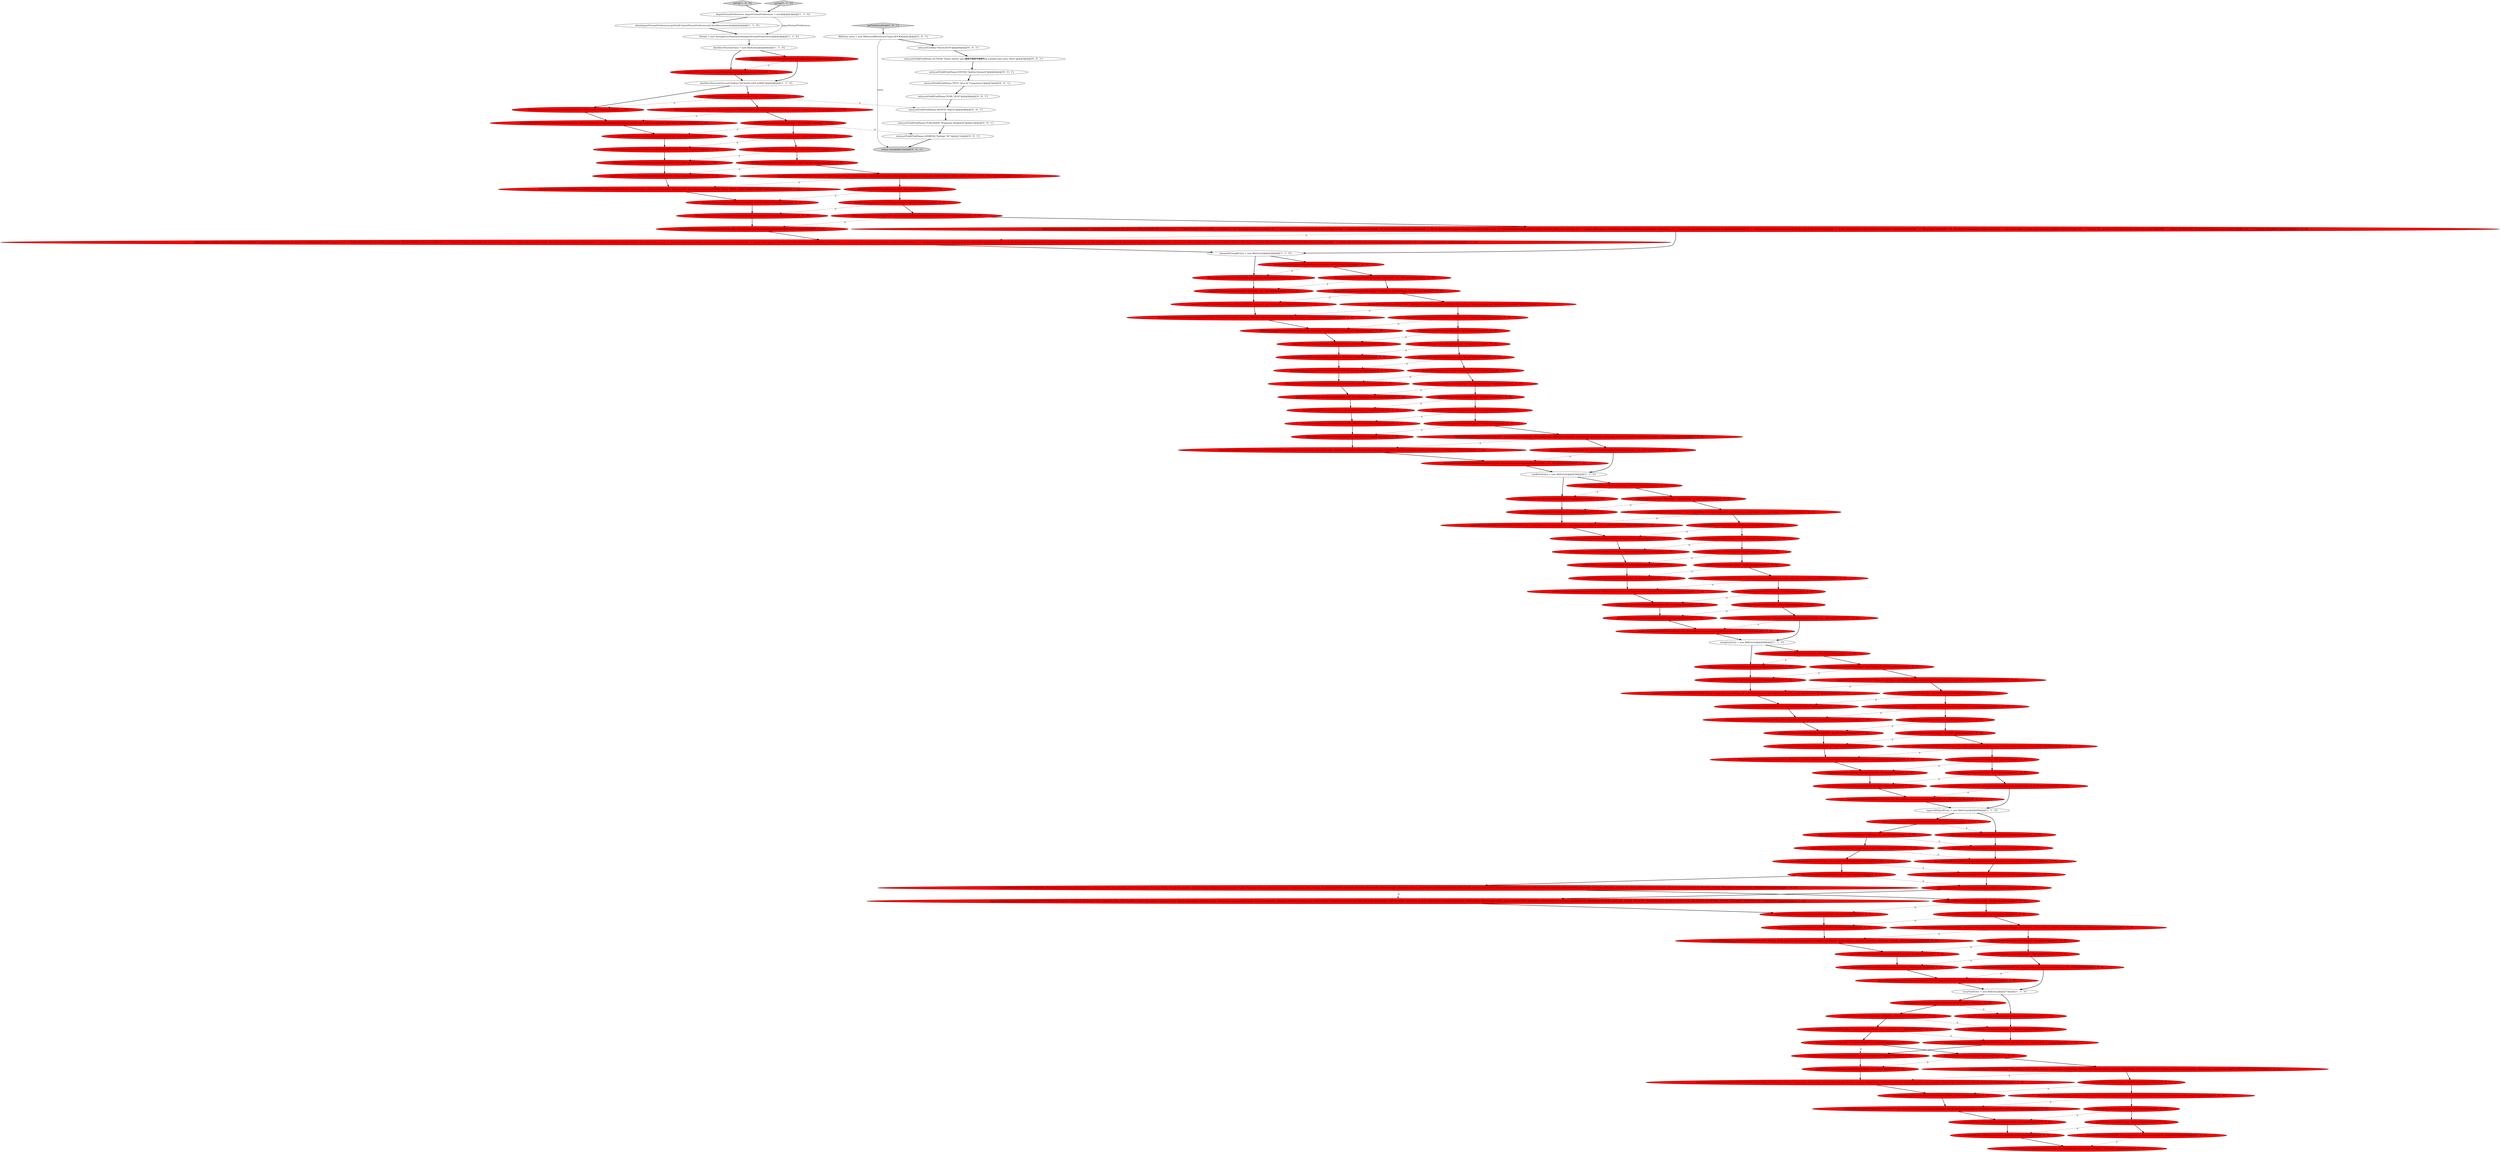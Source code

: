 digraph {
96 [style = filled, label = "diezSliceTheoremEntry.setField(new UnknownField(\"primaryclass\"),\"math-ph\")@@@17@@@['0', '1', '0']", fillcolor = red, shape = ellipse image = "AAA1AAABBB2BBB"];
68 [style = filled, label = "famaeyMcGaughEntry.setField(\"title\",\"Modified Newtonian Dynamics (MOND): Observational Phenomenology and Relativistic Extensions\")@@@24@@@['1', '0', '0']", fillcolor = red, shape = ellipse image = "AAA1AAABBB1BBB"];
78 [style = filled, label = "diezSliceTheoremEntry.setField(\"author\",\"Diez, T.\")@@@9@@@['1', '0', '0']", fillcolor = red, shape = ellipse image = "AAA1AAABBB1BBB"];
29 [style = filled, label = "famaeyMcGaughEntry = new BibEntry()@@@20@@@['1', '1', '0']", fillcolor = white, shape = ellipse image = "AAA0AAABBB1BBB"];
5 [style = filled, label = "ingersollPollardEntry.setField(\"title\",\"Motion in the interiors and atmospheres of Jupiter and Saturn - Scale analysis, anelastic equations, barotropic stability criterion\")@@@69@@@['1', '0', '0']", fillcolor = red, shape = ellipse image = "AAA1AAABBB1BBB"];
39 [style = filled, label = "famaeyMcGaughEntry.setField(\"pages\",\"10\")@@@33@@@['1', '0', '0']", fillcolor = red, shape = ellipse image = "AAA1AAABBB1BBB"];
111 [style = filled, label = "diezSliceTheoremEntry.setType(StandardEntryType.Article)@@@7@@@['0', '1', '0']", fillcolor = red, shape = ellipse image = "AAA1AAABBB2BBB"];
84 [style = filled, label = "luceyPaulEntry.setField(StandardField.VOLUME,\"105\")@@@82@@@['0', '1', '0']", fillcolor = red, shape = ellipse image = "AAA1AAABBB2BBB"];
26 [style = filled, label = "famaeyMcGaughEntry.setField(\"journal\",\"Living Reviews in Relativity\")@@@25@@@['1', '0', '0']", fillcolor = red, shape = ellipse image = "AAA1AAABBB1BBB"];
100 [style = filled, label = "sunWelchEntry.setCiteKey(\"2012NatMa..11...44S\")@@@38@@@['0', '1', '0']", fillcolor = red, shape = ellipse image = "AAA1AAABBB2BBB"];
11 [style = filled, label = "luceyPaulEntry.setType(BiblatexEntryTypes.ARTICLE)@@@74@@@['1', '0', '0']", fillcolor = red, shape = ellipse image = "AAA1AAABBB1BBB"];
0 [style = filled, label = "diezSliceTheoremEntry.setCiteKey(\"2014arXiv1405.2249D\")@@@8@@@['1', '1', '0']", fillcolor = white, shape = ellipse image = "AAA0AAABBB1BBB"];
25 [style = filled, label = "diezSliceTheoremEntry.setField(\"primaryclass\",\"math-ph\")@@@17@@@['1', '0', '0']", fillcolor = red, shape = ellipse image = "AAA1AAABBB1BBB"];
21 [style = filled, label = "famaeyMcGaughEntry.setField(\"month\",\"#sep#\")@@@28@@@['1', '0', '0']", fillcolor = red, shape = ellipse image = "AAA1AAABBB1BBB"];
79 [style = filled, label = "diezSliceTheoremEntry.setField(\"title\",\"Slice theorem for Fr$\backslash$'echet group actions and covariant symplectic field theory\")@@@10@@@['1', '0', '0']", fillcolor = red, shape = ellipse image = "AAA1AAABBB1BBB"];
137 [style = filled, label = "xiongSunEntry.setType(StandardEntryType.Article)@@@49@@@['0', '1', '0']", fillcolor = red, shape = ellipse image = "AAA1AAABBB2BBB"];
56 [style = filled, label = "sunWelchEntry.setField(\"title\",\"Solution-processed small-molecule solar cells with 6.7\% efficiency\")@@@44@@@['1', '0', '0']", fillcolor = red, shape = ellipse image = "AAA1AAABBB1BBB"];
138 [style = filled, label = "famaeyMcGaughEntry.setField(StandardField.MONTH,\"#sep#\")@@@28@@@['0', '1', '0']", fillcolor = red, shape = ellipse image = "AAA1AAABBB2BBB"];
85 [style = filled, label = "diezSliceTheoremEntry.setField(StandardField.MONTH,\"#may#\")@@@16@@@['0', '1', '0']", fillcolor = red, shape = ellipse image = "AAA1AAABBB2BBB"];
9 [style = filled, label = "sunWelchEntry.setField(\"bibtexkey\",\"2012NatMa..11...44S\")@@@38@@@['1', '0', '0']", fillcolor = red, shape = ellipse image = "AAA1AAABBB1BBB"];
162 [style = filled, label = "entry.setField(FieldName.TITLE,\"Java by Comparison\")@@@7@@@['0', '0', '1']", fillcolor = white, shape = ellipse image = "AAA0AAABBB3BBB"];
146 [style = filled, label = "ingersollPollardEntry.setField(StandardField.JOURNAL,\"\icarus\")@@@65@@@['0', '1', '0']", fillcolor = red, shape = ellipse image = "AAA1AAABBB2BBB"];
17 [style = filled, label = "luceyPaulEntry.setField(\"volume\",\"105\")@@@82@@@['1', '0', '0']", fillcolor = red, shape = ellipse image = "AAA1AAABBB1BBB"];
164 [style = filled, label = "entry.setField(FieldName.MONTH,\"March\")@@@9@@@['0', '0', '1']", fillcolor = white, shape = ellipse image = "AAA0AAABBB3BBB"];
113 [style = filled, label = "xiongSunEntry.setField(StandardField.VOLUME,\"45\")@@@57@@@['0', '1', '0']", fillcolor = red, shape = ellipse image = "AAA1AAABBB2BBB"];
119 [style = filled, label = "sunWelchEntry.setField(StandardField.MONTH,\"#jan#\")@@@42@@@['0', '1', '0']", fillcolor = red, shape = ellipse image = "AAA1AAABBB2BBB"];
6 [style = filled, label = "sunWelchEntry.setField(\"doi\",\"10.1038/nmat3160\")@@@40@@@['1', '0', '0']", fillcolor = red, shape = ellipse image = "AAA1AAABBB1BBB"];
99 [style = filled, label = "famaeyMcGaughEntry.setField(new UnknownField(\"eid\"),\"10\")@@@31@@@['0', '1', '0']", fillcolor = red, shape = ellipse image = "AAA1AAABBB2BBB"];
1 [style = filled, label = "ingersollPollardEntry.setField(\"journal\",\"\icarus\")@@@65@@@['1', '0', '0']", fillcolor = red, shape = ellipse image = "AAA1AAABBB1BBB"];
80 [style = filled, label = "ingersollPollardEntry.setField(\"url\",\"http://adsabs.harvard.edu/abs/1982Icar...52...62I\")@@@72@@@['1', '0', '0']", fillcolor = red, shape = ellipse image = "AAA1AAABBB1BBB"];
106 [style = filled, label = "luceyPaulEntry.setField(StandardField.TITLE,\"Lunar iron and titanium abundance algorithms based on final processing of Clementine ultraviolet-visible images\")@@@81@@@['0', '1', '0']", fillcolor = red, shape = ellipse image = "AAA1AAABBB2BBB"];
14 [style = filled, label = "famaeyMcGaughEntry.setField(\"archiveprefix\",\"arXiv\")@@@29@@@['1', '0', '0']", fillcolor = red, shape = ellipse image = "AAA1AAABBB1BBB"];
10 [style = filled, label = "xiongSunEntry.setField(\"author\",\"Xiong, X. and Sun, J. and Barnes, W. and Salomonson, V. and Esposito, J. and Erives, H. and Guenther, B.\")@@@51@@@['1', '0', '0']", fillcolor = red, shape = ellipse image = "AAA1AAABBB1BBB"];
94 [style = filled, label = "xiongSunEntry.setField(StandardField.MONTH,\"#apr#\")@@@54@@@['0', '1', '0']", fillcolor = red, shape = ellipse image = "AAA1AAABBB2BBB"];
57 [style = filled, label = "sunWelchEntry = new BibEntry()@@@36@@@['1', '1', '0']", fillcolor = white, shape = ellipse image = "AAA0AAABBB1BBB"];
130 [style = filled, label = "famaeyMcGaughEntry.setField(StandardField.JOURNAL,\"Living Reviews in Relativity\")@@@25@@@['0', '1', '0']", fillcolor = red, shape = ellipse image = "AAA1AAABBB2BBB"];
19 [style = filled, label = "luceyPaulEntry.setField(\"doi\",\"10.1029/1999JE001117\")@@@77@@@['1', '0', '0']", fillcolor = red, shape = ellipse image = "AAA1AAABBB1BBB"];
76 [style = filled, label = "sunWelchEntry.setField(\"pages\",\"44-48\")@@@43@@@['1', '0', '0']", fillcolor = red, shape = ellipse image = "AAA1AAABBB1BBB"];
102 [style = filled, label = "sunWelchEntry.setField(StandardField.URL,\"http://adsabs.harvard.edu/abs/2012NatMa..11...44S\")@@@47@@@['0', '1', '0']", fillcolor = red, shape = ellipse image = "AAA1AAABBB2BBB"];
32 [style = filled, label = "luceyPaulEntry.setField(\"journal\",\"\jgr\")@@@78@@@['1', '0', '0']", fillcolor = red, shape = ellipse image = "AAA1AAABBB1BBB"];
55 [style = filled, label = "luceyPaulEntry = new BibEntry()@@@73@@@['1', '1', '0']", fillcolor = white, shape = ellipse image = "AAA0AAABBB1BBB"];
103 [style = filled, label = "diezSliceTheoremEntry.setField(StandardField.TITLE,\"Slice theorem for Fr$\backslash$'echet group actions and covariant symplectic field theory\")@@@10@@@['0', '1', '0']", fillcolor = red, shape = ellipse image = "AAA1AAABBB2BBB"];
118 [style = filled, label = "ingersollPollardEntry.setField(StandardField.AUTHOR,\"Ingersoll, A. P. and Pollard, D.\")@@@63@@@['0', '1', '0']", fillcolor = red, shape = ellipse image = "AAA1AAABBB2BBB"];
92 [style = filled, label = "ingersollPollardEntry.setField(StandardField.PAGES,\"62-80\")@@@68@@@['0', '1', '0']", fillcolor = red, shape = ellipse image = "AAA1AAABBB2BBB"];
129 [style = filled, label = "sunWelchEntry.setField(StandardField.JOURNAL,\"Nature Materials\")@@@41@@@['0', '1', '0']", fillcolor = red, shape = ellipse image = "AAA1AAABBB2BBB"];
74 [style = filled, label = "ImportFormatPreferences importFormatPreferences = mock()@@@3@@@['1', '1', '0']", fillcolor = white, shape = ellipse image = "AAA0AAABBB1BBB"];
31 [style = filled, label = "famaeyMcGaughEntry.setField(\"doi\",\"10.12942/lrr-2012-10\")@@@30@@@['1', '0', '0']", fillcolor = red, shape = ellipse image = "AAA1AAABBB1BBB"];
61 [style = filled, label = "sunWelchEntry.setField(\"journal\",\"Nature Materials\")@@@41@@@['1', '0', '0']", fillcolor = red, shape = ellipse image = "AAA1AAABBB1BBB"];
20 [style = filled, label = "diezSliceTheoremEntry.setField(\"year\",\"2014\")@@@11@@@['1', '0', '0']", fillcolor = red, shape = ellipse image = "AAA1AAABBB1BBB"];
125 [style = filled, label = "ingersollPollardEntry.setField(StandardField.VOLUME,\"52\")@@@70@@@['0', '1', '0']", fillcolor = red, shape = ellipse image = "AAA1AAABBB2BBB"];
166 [style = filled, label = "entry.setCiteKey(\"Harrer2018\")@@@4@@@['0', '0', '1']", fillcolor = white, shape = ellipse image = "AAA0AAABBB3BBB"];
105 [style = filled, label = "xiongSunEntry.setField(StandardField.URL,\"http://adsabs.harvard.edu/abs/2007ITGRS..45..879X\")@@@59@@@['0', '1', '0']", fillcolor = red, shape = ellipse image = "AAA1AAABBB2BBB"];
48 [style = filled, label = "xiongSunEntry.setField(\"pages\",\"879-889\")@@@55@@@['1', '0', '0']", fillcolor = red, shape = ellipse image = "AAA1AAABBB1BBB"];
152 [style = filled, label = "luceyPaulEntry.setCiteKey(\"2000JGR...10520297L\")@@@75@@@['0', '1', '0']", fillcolor = red, shape = ellipse image = "AAA1AAABBB2BBB"];
50 [style = filled, label = "sunWelchEntry.setField(\"url\",\"http://adsabs.harvard.edu/abs/2012NatMa..11...44S\")@@@47@@@['1', '0', '0']", fillcolor = red, shape = ellipse image = "AAA1AAABBB1BBB"];
145 [style = filled, label = "sunWelchEntry.setField(StandardField.YEAR,\"2012\")@@@46@@@['0', '1', '0']", fillcolor = red, shape = ellipse image = "AAA1AAABBB2BBB"];
52 [style = filled, label = "ingersollPollardEntry.setField(\"author\",\"Ingersoll, A. P. and Pollard, D.\")@@@63@@@['1', '0', '0']", fillcolor = red, shape = ellipse image = "AAA1AAABBB1BBB"];
30 [style = filled, label = "famaeyMcGaughEntry.setField(\"author\",\"Famaey, B. and McGaugh, S. S.\")@@@23@@@['1', '0', '0']", fillcolor = red, shape = ellipse image = "AAA1AAABBB1BBB"];
97 [style = filled, label = "famaeyMcGaughEntry.setType(StandardEntryType.Article)@@@21@@@['0', '1', '0']", fillcolor = red, shape = ellipse image = "AAA1AAABBB2BBB"];
126 [style = filled, label = "famaeyMcGaughEntry.setCiteKey(\"2012LRR....15...10F\")@@@22@@@['0', '1', '0']", fillcolor = red, shape = ellipse image = "AAA1AAABBB2BBB"];
40 [style = filled, label = "ingersollPollardEntry.setField(\"month\",\"#oct#\")@@@67@@@['1', '0', '0']", fillcolor = red, shape = ellipse image = "AAA1AAABBB1BBB"];
153 [style = filled, label = "sunWelchEntry.setType(StandardEntryType.Article)@@@37@@@['0', '1', '0']", fillcolor = red, shape = ellipse image = "AAA1AAABBB2BBB"];
122 [style = filled, label = "luceyPaulEntry.setField(StandardField.DOI,\"10.1029/1999JE001117\")@@@77@@@['0', '1', '0']", fillcolor = red, shape = ellipse image = "AAA1AAABBB2BBB"];
43 [style = filled, label = "diezSliceTheoremEntry.setField(\"journal\",\"ArXiv e-prints\")@@@14@@@['1', '0', '0']", fillcolor = red, shape = ellipse image = "AAA1AAABBB1BBB"];
154 [style = filled, label = "famaeyMcGaughEntry.setField(StandardField.YEAR,\"2012\")@@@26@@@['0', '1', '0']", fillcolor = red, shape = ellipse image = "AAA1AAABBB2BBB"];
110 [style = filled, label = "xiongSunEntry.setField(StandardField.TITLE,\"Multiyear On-Orbit Calibration and Performance of Terra MODIS Reflective Solar Bands\")@@@56@@@['0', '1', '0']", fillcolor = red, shape = ellipse image = "AAA1AAABBB2BBB"];
63 [style = filled, label = "famaeyMcGaughEntry.setField(\"eprint\",\"1112.3960\")@@@32@@@['1', '0', '0']", fillcolor = red, shape = ellipse image = "AAA1AAABBB1BBB"];
27 [style = filled, label = "diezSliceTheoremEntry.setField(\"eprint\",\"1405.2249\")@@@13@@@['1', '0', '0']", fillcolor = red, shape = ellipse image = "AAA1AAABBB1BBB"];
77 [style = filled, label = "sunWelchEntry.setType(BiblatexEntryTypes.ARTICLE)@@@37@@@['1', '0', '0']", fillcolor = red, shape = ellipse image = "AAA1AAABBB1BBB"];
47 [style = filled, label = "luceyPaulEntry.setField(\"pages\",\"20297-20306\")@@@80@@@['1', '0', '0']", fillcolor = red, shape = ellipse image = "AAA1AAABBB1BBB"];
116 [style = filled, label = "luceyPaulEntry.setType(StandardEntryType.Article)@@@74@@@['0', '1', '0']", fillcolor = red, shape = ellipse image = "AAA1AAABBB2BBB"];
86 [style = filled, label = "diezSliceTheoremEntry.setField(StandardField.URL,\"http://adsabs.harvard.edu/abs/2014arXiv1405.2249D\")@@@18@@@['0', '1', '0']", fillcolor = red, shape = ellipse image = "AAA1AAABBB2BBB"];
90 [style = filled, label = "ingersollPollardEntry.setField(StandardField.MONTH,\"#oct#\")@@@67@@@['0', '1', '0']", fillcolor = red, shape = ellipse image = "AAA1AAABBB2BBB"];
161 [style = filled, label = "entry.setField(FieldName.ADDRESS,\"Raleigh, NC\")@@@11@@@['0', '0', '1']", fillcolor = white, shape = ellipse image = "AAA0AAABBB3BBB"];
83 [style = filled, label = "famaeyMcGaughEntry.setField(StandardField.EPRINT,\"1112.3960\")@@@32@@@['0', '1', '0']", fillcolor = red, shape = ellipse image = "AAA1AAABBB2BBB"];
156 [style = filled, label = "BibEntry entry = new BibEntry(BibtexEntryTypes.BOOK)@@@3@@@['0', '0', '1']", fillcolor = white, shape = ellipse image = "AAA0AAABBB3BBB"];
121 [style = filled, label = "famaeyMcGaughEntry.setField(StandardField.URL,\"http://adsabs.harvard.edu/abs/2012LRR....15...10F\")@@@35@@@['0', '1', '0']", fillcolor = red, shape = ellipse image = "AAA1AAABBB2BBB"];
88 [style = filled, label = "diezSliceTheoremEntry.setField(StandardField.ARCHIVEPREFIX,\"arXiv\")@@@12@@@['0', '1', '0']", fillcolor = red, shape = ellipse image = "AAA1AAABBB2BBB"];
72 [style = filled, label = "ingersollPollardEntry.setField(\"keywords\",\"Atmospheric Circulation, Barotropic Flow, Convective Flow, Flow Stability, Jupiter Atmosphere, Rotating Fluids, Saturn Atmosphere, Adiabatic Flow, Anelasticity, Compressible Fluids, Planetary Rotation, Rotating Cylinders, Scaling Laws, Wind Profiles, PLANETS, JUPITER, SATURN, MOTION, INTERIORS, ATMOSPHERE, ANALYSIS, SCALE, BAROTROPY, CHARACTERISTICS, STRUCTURE, WINDS, VISCOSITY, DATA, CONVECTION, ROTATION, EDDY EFFECTS, ENERGY, ADIABATICITY, DIAGRAMS, REVIEW, LATITUDE, ZONES, VELOCITY, MATHEMATICAL MODELS, HEAT FLOW, EQUATIONS OF MOTION, FLUIDS, DYNAMICS, TEMPERATURE, GRADIENTS\")@@@66@@@['1', '0', '0']", fillcolor = red, shape = ellipse image = "AAA1AAABBB1BBB"];
7 [style = filled, label = "sunWelchEntry.setField(\"year\",\"2012\")@@@46@@@['1', '0', '0']", fillcolor = red, shape = ellipse image = "AAA1AAABBB1BBB"];
147 [style = filled, label = "diezSliceTheoremEntry.setField(StandardField.ABSTRACT,\"A general slice theorem for the action of a Fr$\backslash$'echet Lie group on a \" + \"Fr$\backslash$'echet manifolds is established. The Nash-Moser theorem provides the \" + \"fundamental tool to generalize the result of Palais to this \" + \"infinite-dimensional setting. The presented slice theorem is illustrated \" + \"by its application to gauge theories: the action of the gauge \" + \"transformation group admits smooth slices at every point and thus the \" + \"gauge orbit space is stratified by Fr$\backslash$'echet manifolds. Furthermore, a \" + \"covariant and symplectic formulation of classical field theory is \" + \"proposed and extensively discussed. At the root of this novel framework \" + \"is the incorporation of field degrees of freedom F and spacetime M into \" + \"the product manifold F * M. The induced bigrading of differential forms \" + \"is used in order to carry over the usual symplectic theory to this new \" + \"setting. The examples of the Klein-Gordon field and general Yang-Mills \" + \"theory illustrate that the presented approach conveniently handles the \" + \"occurring symmetries.\")@@@19@@@['0', '1', '0']", fillcolor = red, shape = ellipse image = "AAA1AAABBB2BBB"];
142 [style = filled, label = "xiongSunEntry.setField(StandardField.YEAR,\"2007\")@@@58@@@['0', '1', '0']", fillcolor = red, shape = ellipse image = "AAA1AAABBB2BBB"];
66 [style = filled, label = "luceyPaulEntry.setField(\"url\",\"http://adsabs.harvard.edu/abs/2000JGR...10520297L\")@@@84@@@['1', '0', '0']", fillcolor = red, shape = ellipse image = "AAA1AAABBB1BBB"];
150 [style = filled, label = "xiongSunEntry.setField(StandardField.DOI,\"10.1109/TGRS.2006.890567\")@@@52@@@['0', '1', '0']", fillcolor = red, shape = ellipse image = "AAA1AAABBB2BBB"];
13 [style = filled, label = "ingersollPollardEntry.setType(BiblatexEntryTypes.ARTICLE)@@@61@@@['1', '0', '0']", fillcolor = red, shape = ellipse image = "AAA1AAABBB1BBB"];
144 [style = filled, label = "famaeyMcGaughEntry.setField(StandardField.DOI,\"10.12942/lrr-2012-10\")@@@30@@@['0', '1', '0']", fillcolor = red, shape = ellipse image = "AAA1AAABBB2BBB"];
34 [style = filled, label = "xiongSunEntry = new BibEntry()@@@48@@@['1', '1', '0']", fillcolor = white, shape = ellipse image = "AAA0AAABBB1BBB"];
16 [style = filled, label = "luceyPaulEntry.setField(\"author\",\"Lucey, P. G. and Blewett, D. T. and Jolliff, B. L.\")@@@76@@@['1', '0', '0']", fillcolor = red, shape = ellipse image = "AAA1AAABBB1BBB"];
35 [style = filled, label = "diezSliceTheoremEntry.setField(\"abstract\",\"A general slice theorem for the action of a Fr$\backslash$'echet Lie group on a \" + \"Fr$\backslash$'echet manifolds is established. The Nash-Moser theorem provides the \" + \"fundamental tool to generalize the result of Palais to this \" + \"infinite-dimensional setting. The presented slice theorem is illustrated \" + \"by its application to gauge theories: the action of the gauge \" + \"transformation group admits smooth slices at every point and thus the \" + \"gauge orbit space is stratified by Fr$\backslash$'echet manifolds. Furthermore, a \" + \"covariant and symplectic formulation of classical field theory is \" + \"proposed and extensively discussed. At the root of this novel framework \" + \"is the incorporation of field degrees of freedom F and spacetime M into \" + \"the product manifold F * M. The induced bigrading of differential forms \" + \"is used in order to carry over the usual symplectic theory to this new \" + \"setting. The examples of the Klein-Gordon field and general Yang-Mills \" + \"theory illustrate that the presented approach conveniently handles the \" + \"occurring symmetries.\")@@@19@@@['1', '0', '0']", fillcolor = red, shape = ellipse image = "AAA1AAABBB1BBB"];
75 [style = filled, label = "famaeyMcGaughEntry.setField(\"bibtexkey\",\"2012LRR....15...10F\")@@@22@@@['1', '0', '0']", fillcolor = red, shape = ellipse image = "AAA1AAABBB1BBB"];
131 [style = filled, label = "xiongSunEntry.setField(StandardField.JOURNAL,\"IEEE Transactions on Geoscience and Remote Sensing\")@@@53@@@['0', '1', '0']", fillcolor = red, shape = ellipse image = "AAA1AAABBB2BBB"];
165 [style = filled, label = "getTestEntryBook['0', '0', '1']", fillcolor = lightgray, shape = diamond image = "AAA0AAABBB3BBB"];
58 [style = filled, label = "luceyPaulEntry.setField(\"keywords\",\"Planetology: Solid Surface Planets: Composition, Planetology: Solid Surface Planets: Remote sensing, Planetology: Solid Surface Planets: Surface materials and properties, Planetology: Solar System Objects: Moon (1221)\")@@@79@@@['1', '0', '0']", fillcolor = red, shape = ellipse image = "AAA1AAABBB1BBB"];
120 [style = filled, label = "sunWelchEntry.setField(StandardField.TITLE,\"Solution-processed small-molecule solar cells with 6.7\% efficiency\")@@@44@@@['0', '1', '0']", fillcolor = red, shape = ellipse image = "AAA1AAABBB2BBB"];
108 [style = filled, label = "sunWelchEntry.setField(StandardField.AUTHOR,\"Sun, Y. and Welch, G. C. and Leong, W. L. and Takacs, C. J. and Bazan, G. C. and Heeger, A. J.\")@@@39@@@['0', '1', '0']", fillcolor = red, shape = ellipse image = "AAA1AAABBB2BBB"];
12 [style = filled, label = "sunWelchEntry.setField(\"author\",\"Sun, Y. and Welch, G. C. and Leong, W. L. and Takacs, C. J. and Bazan, G. C. and Heeger, A. J.\")@@@39@@@['1', '0', '0']", fillcolor = red, shape = ellipse image = "AAA1AAABBB1BBB"];
54 [style = filled, label = "luceyPaulEntry.setField(\"title\",\"Lunar iron and titanium abundance algorithms based on final processing of Clementine ultraviolet-visible images\")@@@81@@@['1', '0', '0']", fillcolor = red, shape = ellipse image = "AAA1AAABBB1BBB"];
148 [style = filled, label = "luceyPaulEntry.setField(StandardField.URL,\"http://adsabs.harvard.edu/abs/2000JGR...10520297L\")@@@84@@@['0', '1', '0']", fillcolor = red, shape = ellipse image = "AAA1AAABBB2BBB"];
8 [style = filled, label = "fetcher = new AstrophysicsDataSystem(importFormatPreferences)@@@5@@@['1', '1', '0']", fillcolor = white, shape = ellipse image = "AAA0AAABBB1BBB"];
115 [style = filled, label = "luceyPaulEntry.setField(StandardField.KEYWORDS,\"Planetology: Solid Surface Planets: Composition, Planetology: Solid Surface Planets: Remote sensing, Planetology: Solid Surface Planets: Surface materials and properties, Planetology: Solar System Objects: Moon (1221)\")@@@79@@@['0', '1', '0']", fillcolor = red, shape = ellipse image = "AAA1AAABBB2BBB"];
132 [style = filled, label = "ingersollPollardEntry.setField(StandardField.URL,\"http://adsabs.harvard.edu/abs/1982Icar...52...62I\")@@@72@@@['0', '1', '0']", fillcolor = red, shape = ellipse image = "AAA1AAABBB2BBB"];
23 [style = filled, label = "famaeyMcGaughEntry.setField(\"keywords\",\"astronomical observations, Newtonian limit, equations of motion, extragalactic astronomy, cosmology, theories of gravity, fundamental physics, astrophysics\")@@@34@@@['1', '0', '0']", fillcolor = red, shape = ellipse image = "AAA1AAABBB1BBB"];
60 [style = filled, label = "diezSliceTheoremEntry.setField(\"month\",\"#may#\")@@@16@@@['1', '0', '0']", fillcolor = red, shape = ellipse image = "AAA1AAABBB1BBB"];
62 [style = filled, label = "ingersollPollardEntry.setField(\"year\",\"1982\")@@@71@@@['1', '0', '0']", fillcolor = red, shape = ellipse image = "AAA1AAABBB1BBB"];
81 [style = filled, label = "luceyPaulEntry.setField(\"bibtexkey\",\"2000JGR...10520297L\")@@@75@@@['1', '0', '0']", fillcolor = red, shape = ellipse image = "AAA1AAABBB1BBB"];
140 [style = filled, label = "luceyPaulEntry.setField(StandardField.PAGES,\"20297-20306\")@@@80@@@['0', '1', '0']", fillcolor = red, shape = ellipse image = "AAA1AAABBB2BBB"];
134 [style = filled, label = "diezSliceTheoremEntry.setField(StandardField.KEYWORDS,\"Mathematical Physics, Mathematics - Differential Geometry, Mathematics - Symplectic Geometry, 58B99, 58Z05, 58B25, 22E65, 58D19, 53D20, 53D42\")@@@15@@@['0', '1', '0']", fillcolor = red, shape = ellipse image = "AAA1AAABBB2BBB"];
46 [style = filled, label = "xiongSunEntry.setField(\"month\",\"#apr#\")@@@54@@@['1', '0', '0']", fillcolor = red, shape = ellipse image = "AAA1AAABBB1BBB"];
64 [style = filled, label = "ingersollPollardEntry = new BibEntry()@@@60@@@['1', '1', '0']", fillcolor = white, shape = ellipse image = "AAA0AAABBB1BBB"];
98 [style = filled, label = "famaeyMcGaughEntry.setField(StandardField.AUTHOR,\"Famaey, B. and McGaugh, S. S.\")@@@23@@@['0', '1', '0']", fillcolor = red, shape = ellipse image = "AAA1AAABBB2BBB"];
33 [style = filled, label = "diezSliceTheoremEntry.setType(BibtexEntryTypes.ARTICLE)@@@7@@@['1', '0', '0']", fillcolor = red, shape = ellipse image = "AAA1AAABBB1BBB"];
109 [style = filled, label = "famaeyMcGaughEntry.setField(StandardField.TITLE,\"Modified Newtonian Dynamics (MOND): Observational Phenomenology and Relativistic Extensions\")@@@24@@@['0', '1', '0']", fillcolor = red, shape = ellipse image = "AAA1AAABBB2BBB"];
44 [style = filled, label = "famaeyMcGaughEntry.setField(\"volume\",\"15\")@@@27@@@['1', '0', '0']", fillcolor = red, shape = ellipse image = "AAA1AAABBB1BBB"];
159 [style = filled, label = "return entry@@@12@@@['0', '0', '1']", fillcolor = lightgray, shape = ellipse image = "AAA0AAABBB3BBB"];
160 [style = filled, label = "entry.setField(FieldName.AUTHOR,\"Simon Harrer and J鐃緒申鐃緒申鐃緒申rg Lenhard and Linus Dietz\")@@@5@@@['0', '0', '1']", fillcolor = white, shape = ellipse image = "AAA0AAABBB3BBB"];
59 [style = filled, label = "xiongSunEntry.setField(\"url\",\"http://adsabs.harvard.edu/abs/2007ITGRS..45..879X\")@@@59@@@['1', '0', '0']", fillcolor = red, shape = ellipse image = "AAA1AAABBB1BBB"];
112 [style = filled, label = "xiongSunEntry.setCiteKey(\"2007ITGRS..45..879X\")@@@50@@@['0', '1', '0']", fillcolor = red, shape = ellipse image = "AAA1AAABBB2BBB"];
82 [style = filled, label = "xiongSunEntry.setField(\"year\",\"2007\")@@@58@@@['1', '0', '0']", fillcolor = red, shape = ellipse image = "AAA1AAABBB1BBB"];
51 [style = filled, label = "xiongSunEntry.setField(\"volume\",\"45\")@@@57@@@['1', '0', '0']", fillcolor = red, shape = ellipse image = "AAA1AAABBB1BBB"];
49 [style = filled, label = "diezSliceTheoremEntry.setField(\"archiveprefix\",\"arXiv\")@@@12@@@['1', '0', '0']", fillcolor = red, shape = ellipse image = "AAA1AAABBB1BBB"];
73 [style = filled, label = "famaeyMcGaughEntry.setField(\"url\",\"http://adsabs.harvard.edu/abs/2012LRR....15...10F\")@@@35@@@['1', '0', '0']", fillcolor = red, shape = ellipse image = "AAA1AAABBB1BBB"];
101 [style = filled, label = "luceyPaulEntry.setField(StandardField.JOURNAL,\"\jgr\")@@@78@@@['0', '1', '0']", fillcolor = red, shape = ellipse image = "AAA1AAABBB2BBB"];
139 [style = filled, label = "famaeyMcGaughEntry.setField(StandardField.ARCHIVEPREFIX,\"arXiv\")@@@29@@@['0', '1', '0']", fillcolor = red, shape = ellipse image = "AAA1AAABBB2BBB"];
143 [style = filled, label = "ingersollPollardEntry.setField(StandardField.YEAR,\"1982\")@@@71@@@['0', '1', '0']", fillcolor = red, shape = ellipse image = "AAA1AAABBB2BBB"];
71 [style = filled, label = "xiongSunEntry.setField(\"title\",\"Multiyear On-Orbit Calibration and Performance of Terra MODIS Reflective Solar Bands\")@@@56@@@['1', '0', '0']", fillcolor = red, shape = ellipse image = "AAA1AAABBB1BBB"];
42 [style = filled, label = "luceyPaulEntry.setField(\"year\",\"2000\")@@@83@@@['1', '0', '0']", fillcolor = red, shape = ellipse image = "AAA1AAABBB1BBB"];
95 [style = filled, label = "diezSliceTheoremEntry.setField(StandardField.AUTHOR,\"Diez, T.\")@@@9@@@['0', '1', '0']", fillcolor = red, shape = ellipse image = "AAA1AAABBB2BBB"];
158 [style = filled, label = "entry.setField(FieldName.EDITOR,\"Andrea Steward\")@@@6@@@['0', '0', '1']", fillcolor = white, shape = ellipse image = "AAA0AAABBB3BBB"];
128 [style = filled, label = "diezSliceTheoremEntry.setField(StandardField.EPRINT,\"1405.2249\")@@@13@@@['0', '1', '0']", fillcolor = red, shape = ellipse image = "AAA1AAABBB2BBB"];
69 [style = filled, label = "famaeyMcGaughEntry.setField(\"year\",\"2012\")@@@26@@@['1', '0', '0']", fillcolor = red, shape = ellipse image = "AAA1AAABBB1BBB"];
4 [style = filled, label = "ingersollPollardEntry.setField(\"bibtexkey\",\"1982Icar...52...62I\")@@@62@@@['1', '0', '0']", fillcolor = red, shape = ellipse image = "AAA1AAABBB1BBB"];
123 [style = filled, label = "luceyPaulEntry.setField(StandardField.AUTHOR,\"Lucey, P. G. and Blewett, D. T. and Jolliff, B. L.\")@@@76@@@['0', '1', '0']", fillcolor = red, shape = ellipse image = "AAA1AAABBB2BBB"];
38 [style = filled, label = "ingersollPollardEntry.setField(\"pages\",\"62-80\")@@@68@@@['1', '0', '0']", fillcolor = red, shape = ellipse image = "AAA1AAABBB1BBB"];
36 [style = filled, label = "sunWelchEntry.setField(\"month\",\"#jan#\")@@@42@@@['1', '0', '0']", fillcolor = red, shape = ellipse image = "AAA1AAABBB1BBB"];
89 [style = filled, label = "sunWelchEntry.setField(StandardField.PAGES,\"44-48\")@@@43@@@['0', '1', '0']", fillcolor = red, shape = ellipse image = "AAA1AAABBB2BBB"];
135 [style = filled, label = "ingersollPollardEntry.setField(StandardField.KEYWORDS,\"Atmospheric Circulation, Barotropic Flow, Convective Flow, Flow Stability, Jupiter Atmosphere, Rotating Fluids, Saturn Atmosphere, Adiabatic Flow, Anelasticity, Compressible Fluids, Planetary Rotation, Rotating Cylinders, Scaling Laws, Wind Profiles, PLANETS, JUPITER, SATURN, MOTION, INTERIORS, ATMOSPHERE, ANALYSIS, SCALE, BAROTROPY, CHARACTERISTICS, STRUCTURE, WINDS, VISCOSITY, DATA, CONVECTION, ROTATION, EDDY EFFECTS, ENERGY, ADIABATICITY, DIAGRAMS, REVIEW, LATITUDE, ZONES, VELOCITY, MATHEMATICAL MODELS, HEAT FLOW, EQUATIONS OF MOTION, FLUIDS, DYNAMICS, TEMPERATURE, GRADIENTS\")@@@66@@@['0', '1', '0']", fillcolor = red, shape = ellipse image = "AAA1AAABBB2BBB"];
87 [style = filled, label = "xiongSunEntry.setField(StandardField.PAGES,\"879-889\")@@@55@@@['0', '1', '0']", fillcolor = red, shape = ellipse image = "AAA1AAABBB2BBB"];
22 [style = filled, label = "famaeyMcGaughEntry.setType(BiblatexEntryTypes.ARTICLE)@@@21@@@['1', '0', '0']", fillcolor = red, shape = ellipse image = "AAA1AAABBB1BBB"];
91 [style = filled, label = "ingersollPollardEntry.setField(StandardField.DOI,\"10.1016/0019-1035(82)90169-5\")@@@64@@@['0', '1', '0']", fillcolor = red, shape = ellipse image = "AAA1AAABBB2BBB"];
124 [style = filled, label = "famaeyMcGaughEntry.setField(StandardField.VOLUME,\"15\")@@@27@@@['0', '1', '0']", fillcolor = red, shape = ellipse image = "AAA1AAABBB2BBB"];
70 [style = filled, label = "sunWelchEntry.setField(\"volume\",\"11\")@@@45@@@['1', '0', '0']", fillcolor = red, shape = ellipse image = "AAA1AAABBB1BBB"];
163 [style = filled, label = "entry.setField(FieldName.YEAR,\"2018\")@@@8@@@['0', '0', '1']", fillcolor = white, shape = ellipse image = "AAA0AAABBB3BBB"];
133 [style = filled, label = "sunWelchEntry.setField(StandardField.DOI,\"10.1038/nmat3160\")@@@40@@@['0', '1', '0']", fillcolor = red, shape = ellipse image = "AAA1AAABBB2BBB"];
149 [style = filled, label = "diezSliceTheoremEntry.setField(StandardField.JOURNAL,\"ArXiv e-prints\")@@@14@@@['0', '1', '0']", fillcolor = red, shape = ellipse image = "AAA1AAABBB2BBB"];
45 [style = filled, label = "xiongSunEntry.setField(\"bibtexkey\",\"2007ITGRS..45..879X\")@@@50@@@['1', '0', '0']", fillcolor = red, shape = ellipse image = "AAA1AAABBB1BBB"];
15 [style = filled, label = "xiongSunEntry.setField(\"doi\",\"10.1109/TGRS.2006.890567\")@@@52@@@['1', '0', '0']", fillcolor = red, shape = ellipse image = "AAA1AAABBB1BBB"];
3 [style = filled, label = "ingersollPollardEntry.setField(\"volume\",\"52\")@@@70@@@['1', '0', '0']", fillcolor = red, shape = ellipse image = "AAA1AAABBB1BBB"];
155 [style = filled, label = "ingersollPollardEntry.setType(StandardEntryType.Article)@@@61@@@['0', '1', '0']", fillcolor = red, shape = ellipse image = "AAA1AAABBB2BBB"];
104 [style = filled, label = "famaeyMcGaughEntry.setField(StandardField.PAGES,\"10\")@@@33@@@['0', '1', '0']", fillcolor = red, shape = ellipse image = "AAA1AAABBB2BBB"];
65 [style = filled, label = "setUp['1', '0', '0']", fillcolor = lightgray, shape = diamond image = "AAA0AAABBB1BBB"];
67 [style = filled, label = "diezSliceTheoremEntry = new BibEntry()@@@6@@@['1', '1', '0']", fillcolor = white, shape = ellipse image = "AAA0AAABBB1BBB"];
136 [style = filled, label = "sunWelchEntry.setField(StandardField.VOLUME,\"11\")@@@45@@@['0', '1', '0']", fillcolor = red, shape = ellipse image = "AAA1AAABBB2BBB"];
24 [style = filled, label = "diezSliceTheoremEntry.setField(\"keywords\",\"Mathematical Physics, Mathematics - Differential Geometry, Mathematics - Symplectic Geometry, 58B99, 58Z05, 58B25, 22E65, 58D19, 53D20, 53D42\")@@@15@@@['1', '0', '0']", fillcolor = red, shape = ellipse image = "AAA1AAABBB1BBB"];
151 [style = filled, label = "xiongSunEntry.setField(StandardField.AUTHOR,\"Xiong, X. and Sun, J. and Barnes, W. and Salomonson, V. and Esposito, J. and Erives, H. and Guenther, B.\")@@@51@@@['0', '1', '0']", fillcolor = red, shape = ellipse image = "AAA1AAABBB2BBB"];
18 [style = filled, label = "ingersollPollardEntry.setField(\"doi\",\"10.1016/0019-1035(82)90169-5\")@@@64@@@['1', '0', '0']", fillcolor = red, shape = ellipse image = "AAA1AAABBB1BBB"];
107 [style = filled, label = "setUp['0', '1', '0']", fillcolor = lightgray, shape = diamond image = "AAA0AAABBB2BBB"];
93 [style = filled, label = "luceyPaulEntry.setField(StandardField.YEAR,\"2000\")@@@83@@@['0', '1', '0']", fillcolor = red, shape = ellipse image = "AAA1AAABBB2BBB"];
37 [style = filled, label = "famaeyMcGaughEntry.setField(\"eid\",\"10\")@@@31@@@['1', '0', '0']", fillcolor = red, shape = ellipse image = "AAA1AAABBB1BBB"];
114 [style = filled, label = "diezSliceTheoremEntry.setField(StandardField.YEAR,\"2014\")@@@11@@@['0', '1', '0']", fillcolor = red, shape = ellipse image = "AAA1AAABBB2BBB"];
41 [style = filled, label = "diezSliceTheoremEntry.setField(\"url\",\"http://adsabs.harvard.edu/abs/2014arXiv1405.2249D\")@@@18@@@['1', '0', '0']", fillcolor = red, shape = ellipse image = "AAA1AAABBB1BBB"];
53 [style = filled, label = "xiongSunEntry.setType(BiblatexEntryTypes.ARTICLE)@@@49@@@['1', '0', '0']", fillcolor = red, shape = ellipse image = "AAA1AAABBB1BBB"];
141 [style = filled, label = "famaeyMcGaughEntry.setField(StandardField.KEYWORDS,\"astronomical observations, Newtonian limit, equations of motion, extragalactic astronomy, cosmology, theories of gravity, fundamental physics, astrophysics\")@@@34@@@['0', '1', '0']", fillcolor = red, shape = ellipse image = "AAA1AAABBB2BBB"];
28 [style = filled, label = "when(importFormatPreferences.getFieldContentParserPreferences()).thenReturn(mock())@@@4@@@['1', '1', '0']", fillcolor = white, shape = ellipse image = "AAA0AAABBB1BBB"];
157 [style = filled, label = "entry.setField(FieldName.PUBLISHER,\"Pragmatic Bookshelf\")@@@10@@@['0', '0', '1']", fillcolor = white, shape = ellipse image = "AAA0AAABBB3BBB"];
127 [style = filled, label = "ingersollPollardEntry.setCiteKey(\"1982Icar...52...62I\")@@@62@@@['0', '1', '0']", fillcolor = red, shape = ellipse image = "AAA1AAABBB2BBB"];
117 [style = filled, label = "ingersollPollardEntry.setField(StandardField.TITLE,\"Motion in the interiors and atmospheres of Jupiter and Saturn - Scale analysis, anelastic equations, barotropic stability criterion\")@@@69@@@['0', '1', '0']", fillcolor = red, shape = ellipse image = "AAA1AAABBB2BBB"];
2 [style = filled, label = "xiongSunEntry.setField(\"journal\",\"IEEE Transactions on Geoscience and Remote Sensing\")@@@53@@@['1', '0', '0']", fillcolor = red, shape = ellipse image = "AAA1AAABBB1BBB"];
20->114 [style = dashed, label="0"];
5->3 [style = bold, label=""];
22->97 [style = dashed, label="0"];
147->29 [style = bold, label=""];
31->37 [style = bold, label=""];
33->111 [style = dashed, label="0"];
131->94 [style = bold, label=""];
24->60 [style = bold, label=""];
67->111 [style = bold, label=""];
64->13 [style = bold, label=""];
5->117 [style = dashed, label="0"];
156->166 [style = bold, label=""];
13->155 [style = dashed, label="0"];
99->83 [style = bold, label=""];
42->93 [style = dashed, label="0"];
129->119 [style = bold, label=""];
14->139 [style = dashed, label="0"];
78->164 [style = dashed, label="0"];
130->154 [style = bold, label=""];
40->38 [style = bold, label=""];
46->48 [style = bold, label=""];
3->62 [style = bold, label=""];
84->93 [style = bold, label=""];
92->117 [style = bold, label=""];
140->106 [style = bold, label=""];
125->143 [style = bold, label=""];
136->145 [style = bold, label=""];
33->0 [style = bold, label=""];
23->73 [style = bold, label=""];
115->140 [style = bold, label=""];
165->156 [style = bold, label=""];
43->149 [style = dashed, label="0"];
124->138 [style = bold, label=""];
109->130 [style = bold, label=""];
31->144 [style = dashed, label="0"];
79->20 [style = bold, label=""];
26->130 [style = dashed, label="0"];
43->24 [style = bold, label=""];
132->55 [style = bold, label=""];
39->23 [style = bold, label=""];
63->83 [style = dashed, label="0"];
160->158 [style = bold, label=""];
11->116 [style = dashed, label="0"];
55->11 [style = bold, label=""];
60->85 [style = dashed, label="0"];
149->134 [style = bold, label=""];
89->120 [style = bold, label=""];
56->70 [style = bold, label=""];
16->123 [style = dashed, label="0"];
142->105 [style = bold, label=""];
18->91 [style = dashed, label="0"];
126->98 [style = bold, label=""];
152->123 [style = bold, label=""];
45->10 [style = bold, label=""];
164->157 [style = bold, label=""];
34->53 [style = bold, label=""];
77->9 [style = bold, label=""];
41->86 [style = dashed, label="0"];
59->64 [style = bold, label=""];
74->8 [style = solid, label="importFormatPreferences"];
44->21 [style = bold, label=""];
57->153 [style = bold, label=""];
82->59 [style = bold, label=""];
0->95 [style = bold, label=""];
65->74 [style = bold, label=""];
0->78 [style = bold, label=""];
62->143 [style = dashed, label="0"];
67->33 [style = bold, label=""];
83->104 [style = bold, label=""];
119->89 [style = bold, label=""];
162->163 [style = bold, label=""];
34->137 [style = bold, label=""];
53->137 [style = dashed, label="0"];
22->75 [style = bold, label=""];
54->17 [style = bold, label=""];
23->141 [style = dashed, label="0"];
16->19 [style = bold, label=""];
30->68 [style = bold, label=""];
17->42 [style = bold, label=""];
1->146 [style = dashed, label="0"];
97->126 [style = bold, label=""];
146->135 [style = bold, label=""];
128->149 [style = bold, label=""];
101->115 [style = bold, label=""];
127->118 [style = bold, label=""];
25->96 [style = dashed, label="0"];
68->109 [style = dashed, label="0"];
6->61 [style = bold, label=""];
15->150 [style = dashed, label="0"];
71->110 [style = dashed, label="0"];
82->142 [style = dashed, label="0"];
81->152 [style = dashed, label="0"];
69->154 [style = dashed, label="0"];
133->129 [style = bold, label=""];
70->136 [style = dashed, label="0"];
36->119 [style = dashed, label="0"];
18->1 [style = bold, label=""];
47->54 [style = bold, label=""];
4->127 [style = dashed, label="0"];
17->84 [style = dashed, label="0"];
52->18 [style = bold, label=""];
39->104 [style = dashed, label="0"];
8->67 [style = bold, label=""];
32->58 [style = bold, label=""];
134->85 [style = bold, label=""];
1->72 [style = bold, label=""];
150->131 [style = bold, label=""];
95->103 [style = bold, label=""];
37->63 [style = bold, label=""];
94->87 [style = bold, label=""];
151->150 [style = bold, label=""];
70->7 [style = bold, label=""];
121->57 [style = bold, label=""];
50->102 [style = dashed, label="0"];
61->129 [style = dashed, label="0"];
118->91 [style = bold, label=""];
49->88 [style = dashed, label="0"];
7->50 [style = bold, label=""];
112->151 [style = bold, label=""];
63->39 [style = bold, label=""];
85->96 [style = bold, label=""];
72->135 [style = dashed, label="0"];
40->90 [style = dashed, label="0"];
50->34 [style = bold, label=""];
68->26 [style = bold, label=""];
103->114 [style = bold, label=""];
90->92 [style = bold, label=""];
38->5 [style = bold, label=""];
66->148 [style = dashed, label="0"];
80->132 [style = dashed, label="0"];
27->43 [style = bold, label=""];
35->29 [style = bold, label=""];
104->141 [style = bold, label=""];
55->116 [style = bold, label=""];
76->56 [style = bold, label=""];
24->134 [style = dashed, label="0"];
25->41 [style = bold, label=""];
37->99 [style = dashed, label="0"];
78->79 [style = bold, label=""];
139->144 [style = bold, label=""];
19->122 [style = dashed, label="0"];
27->128 [style = dashed, label="0"];
96->86 [style = bold, label=""];
45->112 [style = dashed, label="0"];
6->133 [style = dashed, label="0"];
20->161 [style = dashed, label="0"];
73->57 [style = bold, label=""];
72->40 [style = bold, label=""];
88->128 [style = bold, label=""];
106->84 [style = bold, label=""];
12->108 [style = dashed, label="0"];
116->152 [style = bold, label=""];
144->99 [style = bold, label=""];
60->25 [style = bold, label=""];
57->77 [style = bold, label=""];
61->36 [style = bold, label=""];
62->80 [style = bold, label=""];
107->74 [style = bold, label=""];
163->164 [style = bold, label=""];
78->95 [style = dashed, label="0"];
21->138 [style = dashed, label="0"];
135->90 [style = bold, label=""];
59->105 [style = dashed, label="0"];
64->155 [style = bold, label=""];
19->32 [style = bold, label=""];
80->55 [style = bold, label=""];
44->124 [style = dashed, label="0"];
145->102 [style = bold, label=""];
48->87 [style = dashed, label="0"];
7->145 [style = dashed, label="0"];
28->8 [style = bold, label=""];
91->146 [style = bold, label=""];
14->31 [style = bold, label=""];
166->160 [style = bold, label=""];
20->49 [style = bold, label=""];
46->94 [style = dashed, label="0"];
79->103 [style = dashed, label="0"];
2->131 [style = dashed, label="0"];
9->12 [style = bold, label=""];
74->28 [style = bold, label=""];
32->101 [style = dashed, label="0"];
26->69 [style = bold, label=""];
105->64 [style = bold, label=""];
155->127 [style = bold, label=""];
51->113 [style = dashed, label="0"];
21->14 [style = bold, label=""];
41->35 [style = bold, label=""];
120->136 [style = bold, label=""];
154->124 [style = bold, label=""];
93->148 [style = bold, label=""];
2->46 [style = bold, label=""];
15->2 [style = bold, label=""];
71->51 [style = bold, label=""];
52->118 [style = dashed, label="0"];
108->133 [style = bold, label=""];
143->132 [style = bold, label=""];
10->15 [style = bold, label=""];
102->34 [style = bold, label=""];
30->98 [style = dashed, label="0"];
76->89 [style = dashed, label="0"];
47->140 [style = dashed, label="0"];
51->82 [style = bold, label=""];
98->109 [style = bold, label=""];
111->0 [style = bold, label=""];
75->126 [style = dashed, label="0"];
110->113 [style = bold, label=""];
161->159 [style = bold, label=""];
137->112 [style = bold, label=""];
9->100 [style = dashed, label="0"];
141->121 [style = bold, label=""];
42->66 [style = bold, label=""];
77->153 [style = dashed, label="0"];
117->125 [style = bold, label=""];
75->30 [style = bold, label=""];
48->71 [style = bold, label=""];
122->101 [style = bold, label=""];
49->27 [style = bold, label=""];
3->125 [style = dashed, label="0"];
153->100 [style = bold, label=""];
73->121 [style = dashed, label="0"];
12->6 [style = bold, label=""];
123->122 [style = bold, label=""];
81->16 [style = bold, label=""];
69->44 [style = bold, label=""];
58->115 [style = dashed, label="0"];
113->142 [style = bold, label=""];
36->76 [style = bold, label=""];
56->120 [style = dashed, label="0"];
54->106 [style = dashed, label="0"];
58->47 [style = bold, label=""];
4->52 [style = bold, label=""];
10->151 [style = dashed, label="0"];
38->92 [style = dashed, label="0"];
100->108 [style = bold, label=""];
114->88 [style = bold, label=""];
157->161 [style = bold, label=""];
86->147 [style = bold, label=""];
11->81 [style = bold, label=""];
29->22 [style = bold, label=""];
35->147 [style = dashed, label="0"];
29->97 [style = bold, label=""];
87->110 [style = bold, label=""];
158->162 [style = bold, label=""];
53->45 [style = bold, label=""];
138->139 [style = bold, label=""];
13->4 [style = bold, label=""];
156->159 [style = solid, label="entry"];
}
